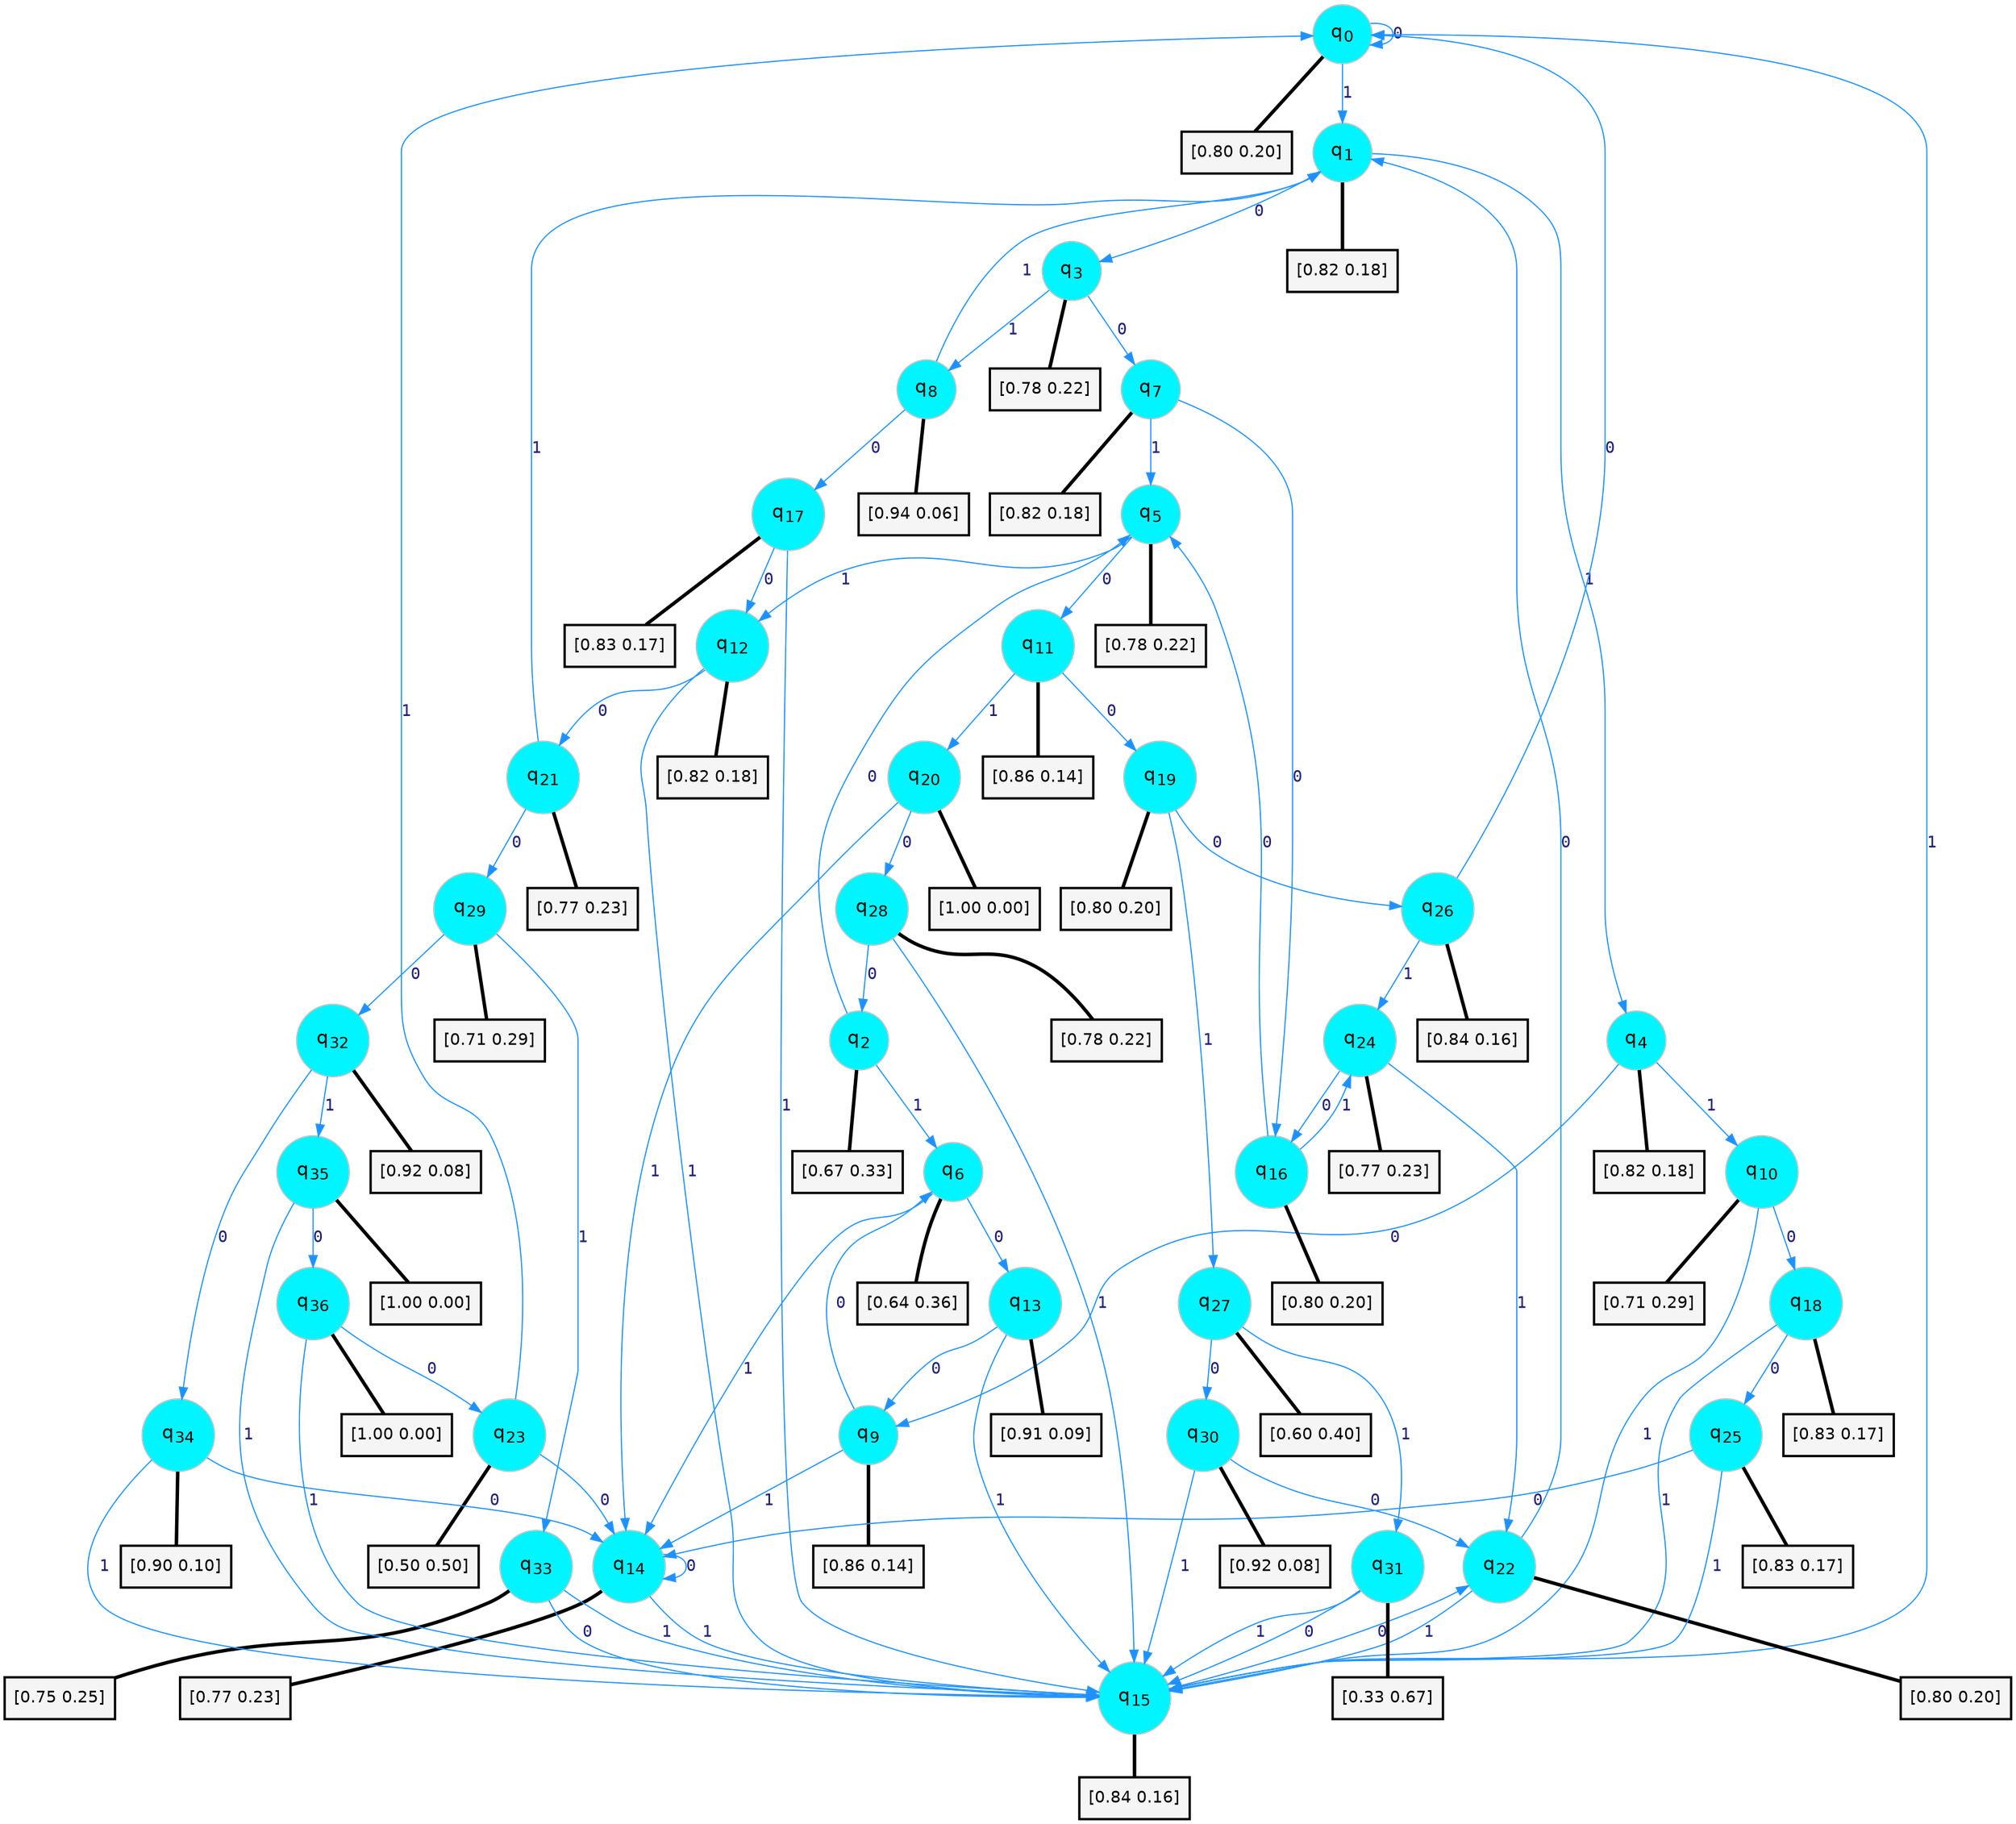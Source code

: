 digraph G {
graph [
bgcolor=transparent, dpi=300, rankdir=TD, size="40,25"];
node [
color=gray, fillcolor=turquoise1, fontcolor=black, fontname=Helvetica, fontsize=16, fontweight=bold, shape=circle, style=filled];
edge [
arrowsize=1, color=dodgerblue1, fontcolor=midnightblue, fontname=courier, fontweight=bold, penwidth=1, style=solid, weight=20];
0[label=<q<SUB>0</SUB>>];
1[label=<q<SUB>1</SUB>>];
2[label=<q<SUB>2</SUB>>];
3[label=<q<SUB>3</SUB>>];
4[label=<q<SUB>4</SUB>>];
5[label=<q<SUB>5</SUB>>];
6[label=<q<SUB>6</SUB>>];
7[label=<q<SUB>7</SUB>>];
8[label=<q<SUB>8</SUB>>];
9[label=<q<SUB>9</SUB>>];
10[label=<q<SUB>10</SUB>>];
11[label=<q<SUB>11</SUB>>];
12[label=<q<SUB>12</SUB>>];
13[label=<q<SUB>13</SUB>>];
14[label=<q<SUB>14</SUB>>];
15[label=<q<SUB>15</SUB>>];
16[label=<q<SUB>16</SUB>>];
17[label=<q<SUB>17</SUB>>];
18[label=<q<SUB>18</SUB>>];
19[label=<q<SUB>19</SUB>>];
20[label=<q<SUB>20</SUB>>];
21[label=<q<SUB>21</SUB>>];
22[label=<q<SUB>22</SUB>>];
23[label=<q<SUB>23</SUB>>];
24[label=<q<SUB>24</SUB>>];
25[label=<q<SUB>25</SUB>>];
26[label=<q<SUB>26</SUB>>];
27[label=<q<SUB>27</SUB>>];
28[label=<q<SUB>28</SUB>>];
29[label=<q<SUB>29</SUB>>];
30[label=<q<SUB>30</SUB>>];
31[label=<q<SUB>31</SUB>>];
32[label=<q<SUB>32</SUB>>];
33[label=<q<SUB>33</SUB>>];
34[label=<q<SUB>34</SUB>>];
35[label=<q<SUB>35</SUB>>];
36[label=<q<SUB>36</SUB>>];
37[label="[0.80 0.20]", shape=box,fontcolor=black, fontname=Helvetica, fontsize=14, penwidth=2, fillcolor=whitesmoke,color=black];
38[label="[0.82 0.18]", shape=box,fontcolor=black, fontname=Helvetica, fontsize=14, penwidth=2, fillcolor=whitesmoke,color=black];
39[label="[0.67 0.33]", shape=box,fontcolor=black, fontname=Helvetica, fontsize=14, penwidth=2, fillcolor=whitesmoke,color=black];
40[label="[0.78 0.22]", shape=box,fontcolor=black, fontname=Helvetica, fontsize=14, penwidth=2, fillcolor=whitesmoke,color=black];
41[label="[0.82 0.18]", shape=box,fontcolor=black, fontname=Helvetica, fontsize=14, penwidth=2, fillcolor=whitesmoke,color=black];
42[label="[0.78 0.22]", shape=box,fontcolor=black, fontname=Helvetica, fontsize=14, penwidth=2, fillcolor=whitesmoke,color=black];
43[label="[0.64 0.36]", shape=box,fontcolor=black, fontname=Helvetica, fontsize=14, penwidth=2, fillcolor=whitesmoke,color=black];
44[label="[0.82 0.18]", shape=box,fontcolor=black, fontname=Helvetica, fontsize=14, penwidth=2, fillcolor=whitesmoke,color=black];
45[label="[0.94 0.06]", shape=box,fontcolor=black, fontname=Helvetica, fontsize=14, penwidth=2, fillcolor=whitesmoke,color=black];
46[label="[0.86 0.14]", shape=box,fontcolor=black, fontname=Helvetica, fontsize=14, penwidth=2, fillcolor=whitesmoke,color=black];
47[label="[0.71 0.29]", shape=box,fontcolor=black, fontname=Helvetica, fontsize=14, penwidth=2, fillcolor=whitesmoke,color=black];
48[label="[0.86 0.14]", shape=box,fontcolor=black, fontname=Helvetica, fontsize=14, penwidth=2, fillcolor=whitesmoke,color=black];
49[label="[0.82 0.18]", shape=box,fontcolor=black, fontname=Helvetica, fontsize=14, penwidth=2, fillcolor=whitesmoke,color=black];
50[label="[0.91 0.09]", shape=box,fontcolor=black, fontname=Helvetica, fontsize=14, penwidth=2, fillcolor=whitesmoke,color=black];
51[label="[0.77 0.23]", shape=box,fontcolor=black, fontname=Helvetica, fontsize=14, penwidth=2, fillcolor=whitesmoke,color=black];
52[label="[0.84 0.16]", shape=box,fontcolor=black, fontname=Helvetica, fontsize=14, penwidth=2, fillcolor=whitesmoke,color=black];
53[label="[0.80 0.20]", shape=box,fontcolor=black, fontname=Helvetica, fontsize=14, penwidth=2, fillcolor=whitesmoke,color=black];
54[label="[0.83 0.17]", shape=box,fontcolor=black, fontname=Helvetica, fontsize=14, penwidth=2, fillcolor=whitesmoke,color=black];
55[label="[0.83 0.17]", shape=box,fontcolor=black, fontname=Helvetica, fontsize=14, penwidth=2, fillcolor=whitesmoke,color=black];
56[label="[0.80 0.20]", shape=box,fontcolor=black, fontname=Helvetica, fontsize=14, penwidth=2, fillcolor=whitesmoke,color=black];
57[label="[1.00 0.00]", shape=box,fontcolor=black, fontname=Helvetica, fontsize=14, penwidth=2, fillcolor=whitesmoke,color=black];
58[label="[0.77 0.23]", shape=box,fontcolor=black, fontname=Helvetica, fontsize=14, penwidth=2, fillcolor=whitesmoke,color=black];
59[label="[0.80 0.20]", shape=box,fontcolor=black, fontname=Helvetica, fontsize=14, penwidth=2, fillcolor=whitesmoke,color=black];
60[label="[0.50 0.50]", shape=box,fontcolor=black, fontname=Helvetica, fontsize=14, penwidth=2, fillcolor=whitesmoke,color=black];
61[label="[0.77 0.23]", shape=box,fontcolor=black, fontname=Helvetica, fontsize=14, penwidth=2, fillcolor=whitesmoke,color=black];
62[label="[0.83 0.17]", shape=box,fontcolor=black, fontname=Helvetica, fontsize=14, penwidth=2, fillcolor=whitesmoke,color=black];
63[label="[0.84 0.16]", shape=box,fontcolor=black, fontname=Helvetica, fontsize=14, penwidth=2, fillcolor=whitesmoke,color=black];
64[label="[0.60 0.40]", shape=box,fontcolor=black, fontname=Helvetica, fontsize=14, penwidth=2, fillcolor=whitesmoke,color=black];
65[label="[0.78 0.22]", shape=box,fontcolor=black, fontname=Helvetica, fontsize=14, penwidth=2, fillcolor=whitesmoke,color=black];
66[label="[0.71 0.29]", shape=box,fontcolor=black, fontname=Helvetica, fontsize=14, penwidth=2, fillcolor=whitesmoke,color=black];
67[label="[0.92 0.08]", shape=box,fontcolor=black, fontname=Helvetica, fontsize=14, penwidth=2, fillcolor=whitesmoke,color=black];
68[label="[0.33 0.67]", shape=box,fontcolor=black, fontname=Helvetica, fontsize=14, penwidth=2, fillcolor=whitesmoke,color=black];
69[label="[0.92 0.08]", shape=box,fontcolor=black, fontname=Helvetica, fontsize=14, penwidth=2, fillcolor=whitesmoke,color=black];
70[label="[0.75 0.25]", shape=box,fontcolor=black, fontname=Helvetica, fontsize=14, penwidth=2, fillcolor=whitesmoke,color=black];
71[label="[0.90 0.10]", shape=box,fontcolor=black, fontname=Helvetica, fontsize=14, penwidth=2, fillcolor=whitesmoke,color=black];
72[label="[1.00 0.00]", shape=box,fontcolor=black, fontname=Helvetica, fontsize=14, penwidth=2, fillcolor=whitesmoke,color=black];
73[label="[1.00 0.00]", shape=box,fontcolor=black, fontname=Helvetica, fontsize=14, penwidth=2, fillcolor=whitesmoke,color=black];
0->0 [label=0];
0->1 [label=1];
0->37 [arrowhead=none, penwidth=3,color=black];
1->3 [label=0];
1->4 [label=1];
1->38 [arrowhead=none, penwidth=3,color=black];
2->5 [label=0];
2->6 [label=1];
2->39 [arrowhead=none, penwidth=3,color=black];
3->7 [label=0];
3->8 [label=1];
3->40 [arrowhead=none, penwidth=3,color=black];
4->9 [label=0];
4->10 [label=1];
4->41 [arrowhead=none, penwidth=3,color=black];
5->11 [label=0];
5->12 [label=1];
5->42 [arrowhead=none, penwidth=3,color=black];
6->13 [label=0];
6->14 [label=1];
6->43 [arrowhead=none, penwidth=3,color=black];
7->16 [label=0];
7->5 [label=1];
7->44 [arrowhead=none, penwidth=3,color=black];
8->17 [label=0];
8->1 [label=1];
8->45 [arrowhead=none, penwidth=3,color=black];
9->6 [label=0];
9->14 [label=1];
9->46 [arrowhead=none, penwidth=3,color=black];
10->18 [label=0];
10->15 [label=1];
10->47 [arrowhead=none, penwidth=3,color=black];
11->19 [label=0];
11->20 [label=1];
11->48 [arrowhead=none, penwidth=3,color=black];
12->21 [label=0];
12->15 [label=1];
12->49 [arrowhead=none, penwidth=3,color=black];
13->9 [label=0];
13->15 [label=1];
13->50 [arrowhead=none, penwidth=3,color=black];
14->14 [label=0];
14->15 [label=1];
14->51 [arrowhead=none, penwidth=3,color=black];
15->22 [label=0];
15->0 [label=1];
15->52 [arrowhead=none, penwidth=3,color=black];
16->5 [label=0];
16->24 [label=1];
16->53 [arrowhead=none, penwidth=3,color=black];
17->12 [label=0];
17->15 [label=1];
17->54 [arrowhead=none, penwidth=3,color=black];
18->25 [label=0];
18->15 [label=1];
18->55 [arrowhead=none, penwidth=3,color=black];
19->26 [label=0];
19->27 [label=1];
19->56 [arrowhead=none, penwidth=3,color=black];
20->28 [label=0];
20->14 [label=1];
20->57 [arrowhead=none, penwidth=3,color=black];
21->29 [label=0];
21->1 [label=1];
21->58 [arrowhead=none, penwidth=3,color=black];
22->1 [label=0];
22->15 [label=1];
22->59 [arrowhead=none, penwidth=3,color=black];
23->14 [label=0];
23->0 [label=1];
23->60 [arrowhead=none, penwidth=3,color=black];
24->16 [label=0];
24->22 [label=1];
24->61 [arrowhead=none, penwidth=3,color=black];
25->14 [label=0];
25->15 [label=1];
25->62 [arrowhead=none, penwidth=3,color=black];
26->0 [label=0];
26->24 [label=1];
26->63 [arrowhead=none, penwidth=3,color=black];
27->30 [label=0];
27->31 [label=1];
27->64 [arrowhead=none, penwidth=3,color=black];
28->2 [label=0];
28->15 [label=1];
28->65 [arrowhead=none, penwidth=3,color=black];
29->32 [label=0];
29->33 [label=1];
29->66 [arrowhead=none, penwidth=3,color=black];
30->22 [label=0];
30->15 [label=1];
30->67 [arrowhead=none, penwidth=3,color=black];
31->15 [label=0];
31->15 [label=1];
31->68 [arrowhead=none, penwidth=3,color=black];
32->34 [label=0];
32->35 [label=1];
32->69 [arrowhead=none, penwidth=3,color=black];
33->15 [label=0];
33->15 [label=1];
33->70 [arrowhead=none, penwidth=3,color=black];
34->14 [label=0];
34->15 [label=1];
34->71 [arrowhead=none, penwidth=3,color=black];
35->36 [label=0];
35->15 [label=1];
35->72 [arrowhead=none, penwidth=3,color=black];
36->23 [label=0];
36->15 [label=1];
36->73 [arrowhead=none, penwidth=3,color=black];
}
